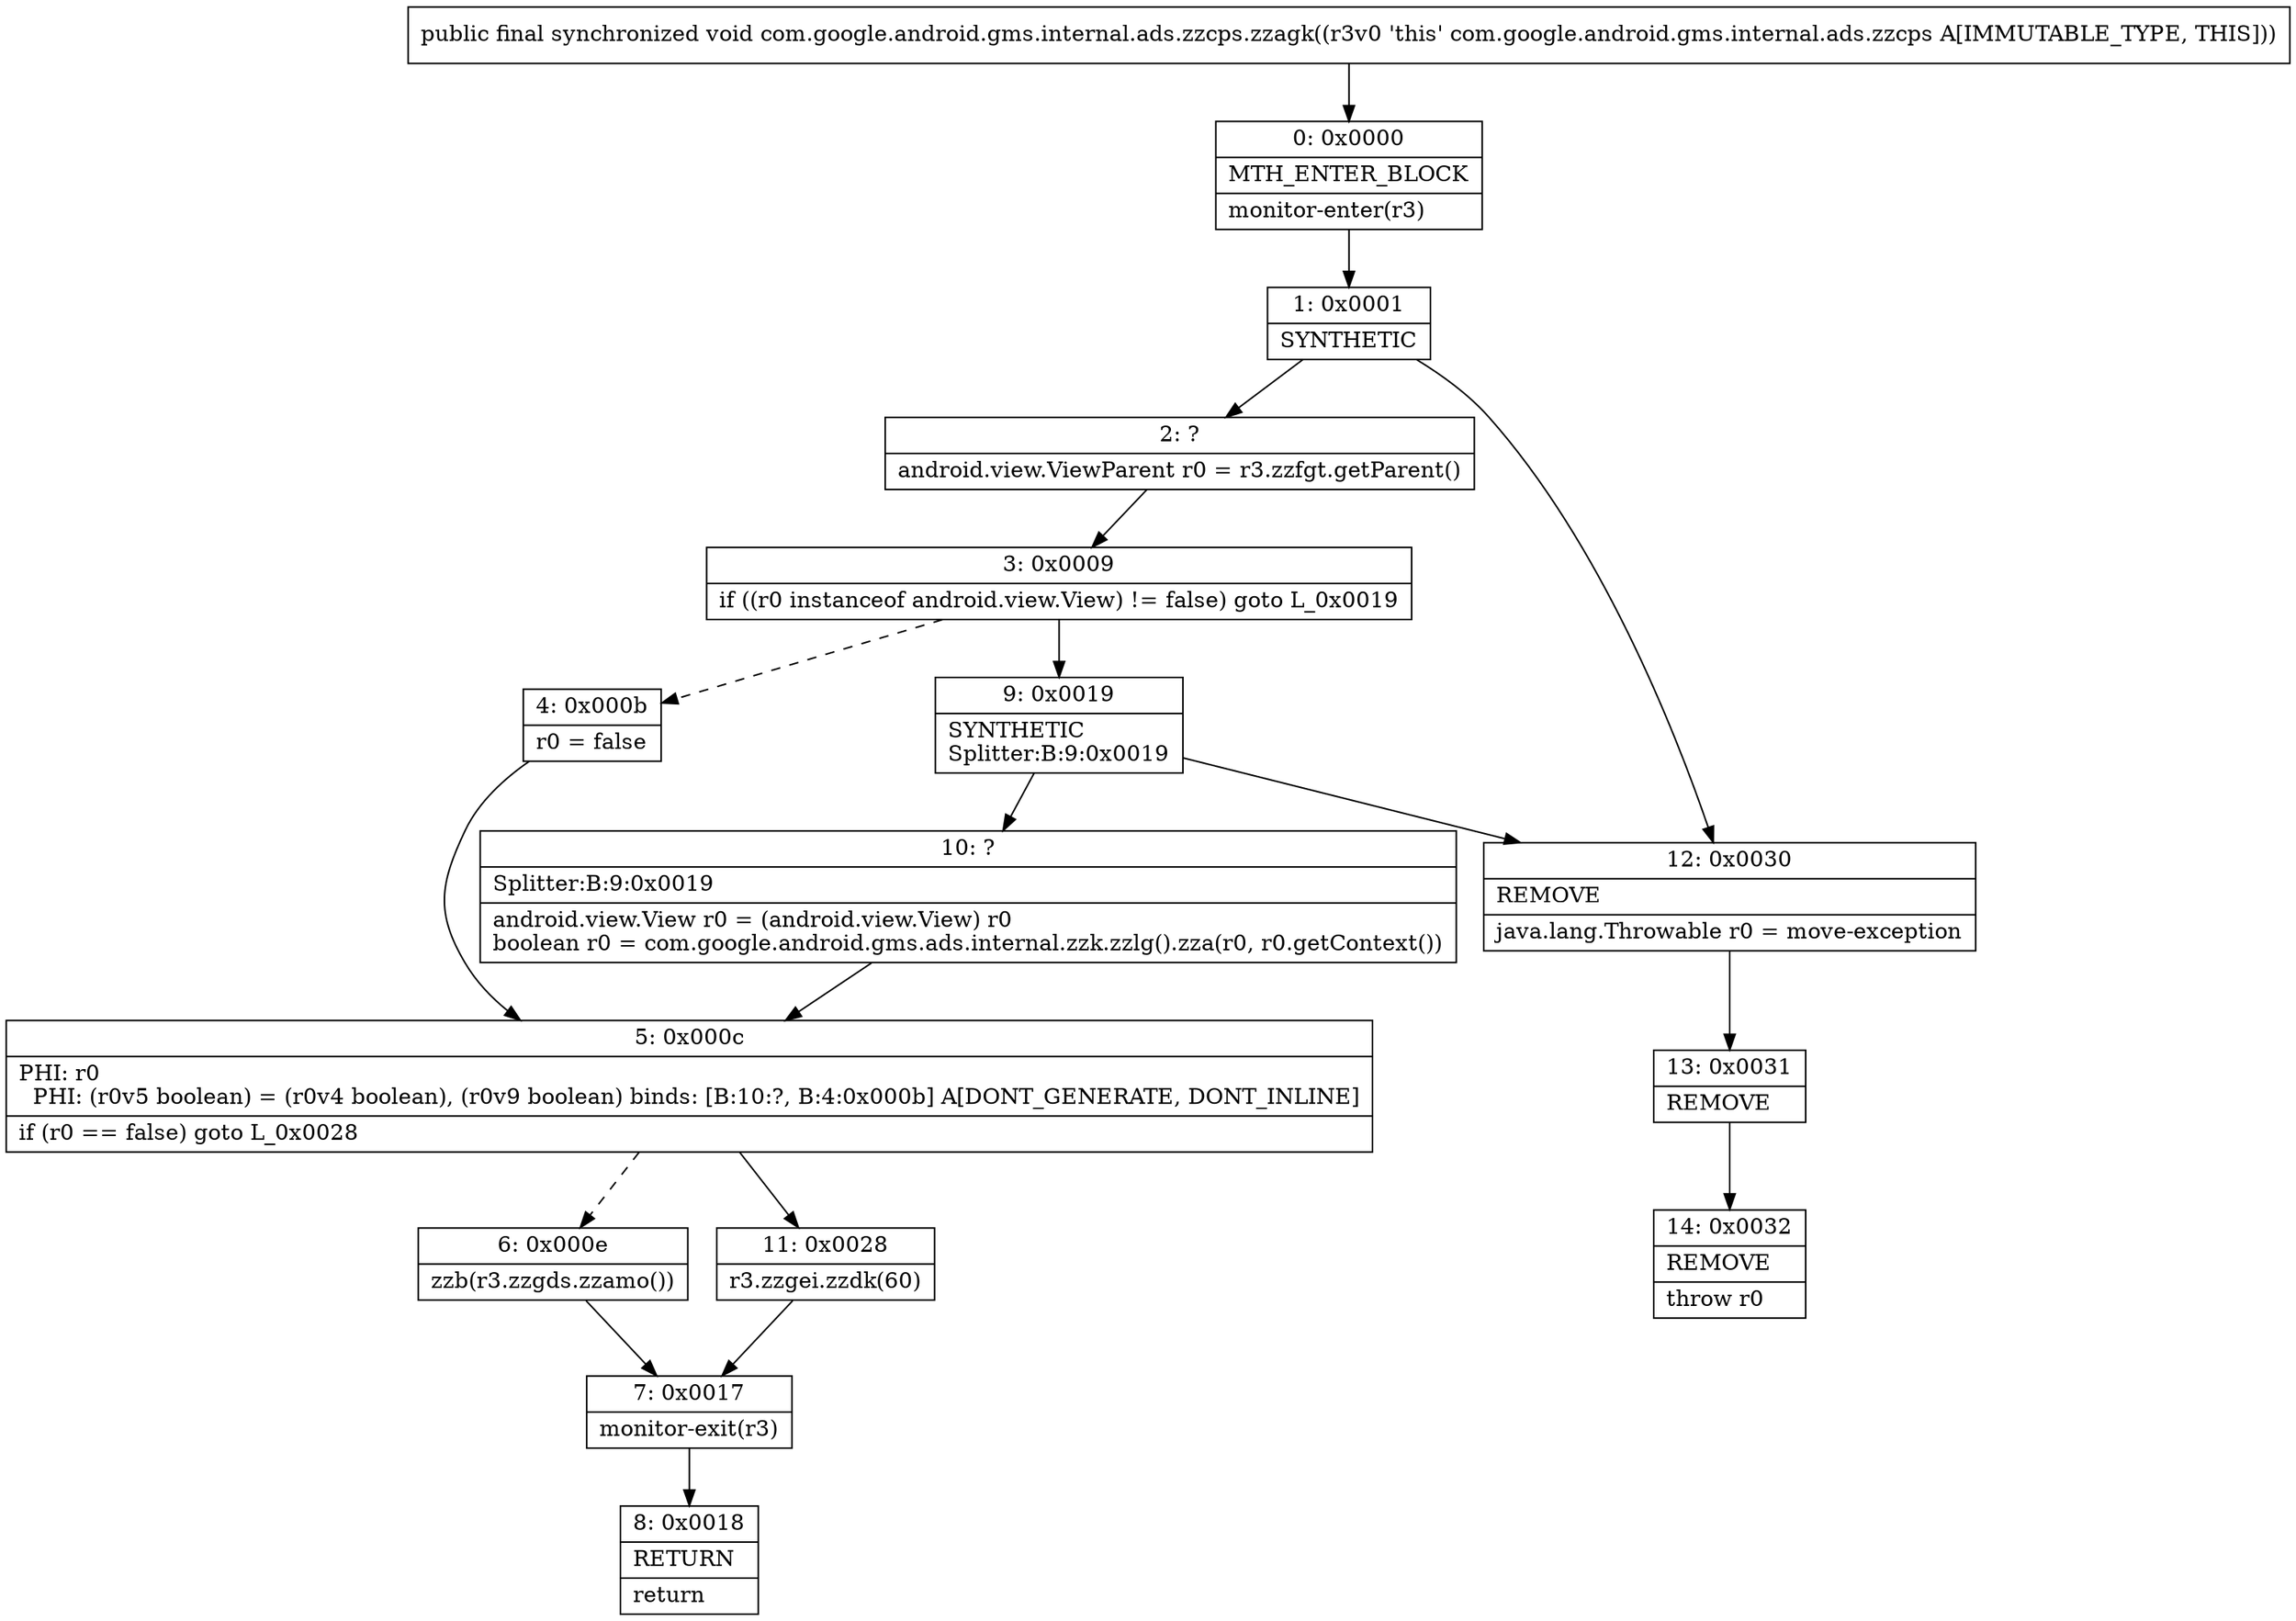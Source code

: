 digraph "CFG forcom.google.android.gms.internal.ads.zzcps.zzagk()V" {
Node_0 [shape=record,label="{0\:\ 0x0000|MTH_ENTER_BLOCK\l|monitor\-enter(r3)\l}"];
Node_1 [shape=record,label="{1\:\ 0x0001|SYNTHETIC\l}"];
Node_2 [shape=record,label="{2\:\ ?|android.view.ViewParent r0 = r3.zzfgt.getParent()\l}"];
Node_3 [shape=record,label="{3\:\ 0x0009|if ((r0 instanceof android.view.View) != false) goto L_0x0019\l}"];
Node_4 [shape=record,label="{4\:\ 0x000b|r0 = false\l}"];
Node_5 [shape=record,label="{5\:\ 0x000c|PHI: r0 \l  PHI: (r0v5 boolean) = (r0v4 boolean), (r0v9 boolean) binds: [B:10:?, B:4:0x000b] A[DONT_GENERATE, DONT_INLINE]\l|if (r0 == false) goto L_0x0028\l}"];
Node_6 [shape=record,label="{6\:\ 0x000e|zzb(r3.zzgds.zzamo())\l}"];
Node_7 [shape=record,label="{7\:\ 0x0017|monitor\-exit(r3)\l}"];
Node_8 [shape=record,label="{8\:\ 0x0018|RETURN\l|return\l}"];
Node_9 [shape=record,label="{9\:\ 0x0019|SYNTHETIC\lSplitter:B:9:0x0019\l}"];
Node_10 [shape=record,label="{10\:\ ?|Splitter:B:9:0x0019\l|android.view.View r0 = (android.view.View) r0\lboolean r0 = com.google.android.gms.ads.internal.zzk.zzlg().zza(r0, r0.getContext())\l}"];
Node_11 [shape=record,label="{11\:\ 0x0028|r3.zzgei.zzdk(60)\l}"];
Node_12 [shape=record,label="{12\:\ 0x0030|REMOVE\l|java.lang.Throwable r0 = move\-exception\l}"];
Node_13 [shape=record,label="{13\:\ 0x0031|REMOVE\l}"];
Node_14 [shape=record,label="{14\:\ 0x0032|REMOVE\l|throw r0\l}"];
MethodNode[shape=record,label="{public final synchronized void com.google.android.gms.internal.ads.zzcps.zzagk((r3v0 'this' com.google.android.gms.internal.ads.zzcps A[IMMUTABLE_TYPE, THIS])) }"];
MethodNode -> Node_0;
Node_0 -> Node_1;
Node_1 -> Node_2;
Node_1 -> Node_12;
Node_2 -> Node_3;
Node_3 -> Node_4[style=dashed];
Node_3 -> Node_9;
Node_4 -> Node_5;
Node_5 -> Node_6[style=dashed];
Node_5 -> Node_11;
Node_6 -> Node_7;
Node_7 -> Node_8;
Node_9 -> Node_10;
Node_9 -> Node_12;
Node_10 -> Node_5;
Node_11 -> Node_7;
Node_12 -> Node_13;
Node_13 -> Node_14;
}

